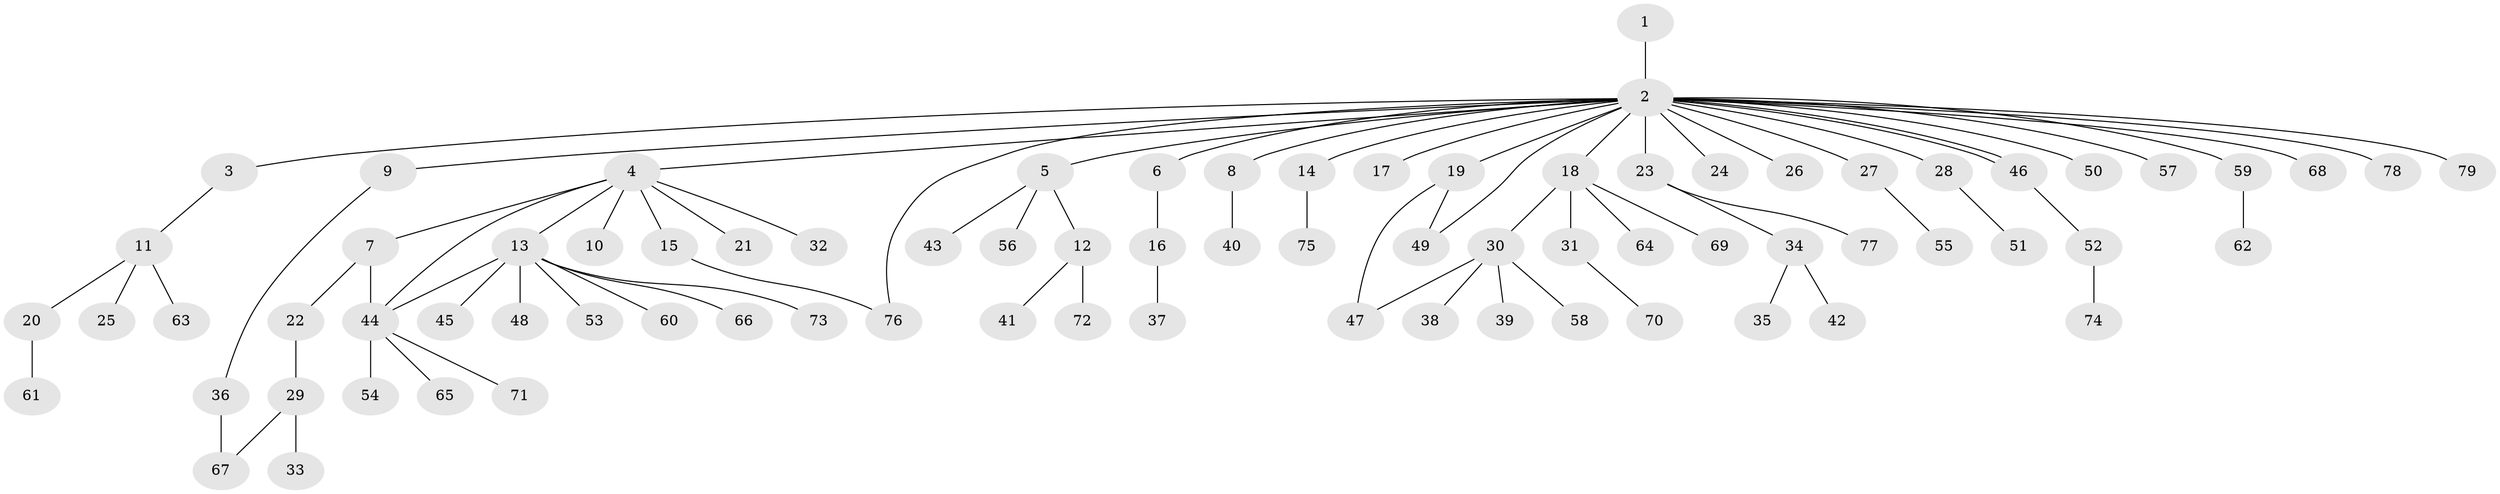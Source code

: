 // coarse degree distribution, {1: 0.6440677966101694, 26: 0.01694915254237288, 2: 0.1864406779661017, 7: 0.03389830508474576, 5: 0.05084745762711865, 3: 0.05084745762711865, 4: 0.01694915254237288}
// Generated by graph-tools (version 1.1) at 2025/41/03/06/25 10:41:50]
// undirected, 79 vertices, 85 edges
graph export_dot {
graph [start="1"]
  node [color=gray90,style=filled];
  1;
  2;
  3;
  4;
  5;
  6;
  7;
  8;
  9;
  10;
  11;
  12;
  13;
  14;
  15;
  16;
  17;
  18;
  19;
  20;
  21;
  22;
  23;
  24;
  25;
  26;
  27;
  28;
  29;
  30;
  31;
  32;
  33;
  34;
  35;
  36;
  37;
  38;
  39;
  40;
  41;
  42;
  43;
  44;
  45;
  46;
  47;
  48;
  49;
  50;
  51;
  52;
  53;
  54;
  55;
  56;
  57;
  58;
  59;
  60;
  61;
  62;
  63;
  64;
  65;
  66;
  67;
  68;
  69;
  70;
  71;
  72;
  73;
  74;
  75;
  76;
  77;
  78;
  79;
  1 -- 2;
  2 -- 3;
  2 -- 4;
  2 -- 5;
  2 -- 6;
  2 -- 8;
  2 -- 9;
  2 -- 14;
  2 -- 17;
  2 -- 18;
  2 -- 19;
  2 -- 23;
  2 -- 24;
  2 -- 26;
  2 -- 27;
  2 -- 28;
  2 -- 46;
  2 -- 46;
  2 -- 49;
  2 -- 50;
  2 -- 57;
  2 -- 59;
  2 -- 68;
  2 -- 76;
  2 -- 78;
  2 -- 79;
  3 -- 11;
  4 -- 7;
  4 -- 10;
  4 -- 13;
  4 -- 15;
  4 -- 21;
  4 -- 32;
  4 -- 44;
  5 -- 12;
  5 -- 43;
  5 -- 56;
  6 -- 16;
  7 -- 22;
  7 -- 44;
  8 -- 40;
  9 -- 36;
  11 -- 20;
  11 -- 25;
  11 -- 63;
  12 -- 41;
  12 -- 72;
  13 -- 44;
  13 -- 45;
  13 -- 48;
  13 -- 53;
  13 -- 60;
  13 -- 66;
  13 -- 73;
  14 -- 75;
  15 -- 76;
  16 -- 37;
  18 -- 30;
  18 -- 31;
  18 -- 64;
  18 -- 69;
  19 -- 47;
  19 -- 49;
  20 -- 61;
  22 -- 29;
  23 -- 34;
  23 -- 77;
  27 -- 55;
  28 -- 51;
  29 -- 33;
  29 -- 67;
  30 -- 38;
  30 -- 39;
  30 -- 47;
  30 -- 58;
  31 -- 70;
  34 -- 35;
  34 -- 42;
  36 -- 67;
  44 -- 54;
  44 -- 65;
  44 -- 71;
  46 -- 52;
  52 -- 74;
  59 -- 62;
}
